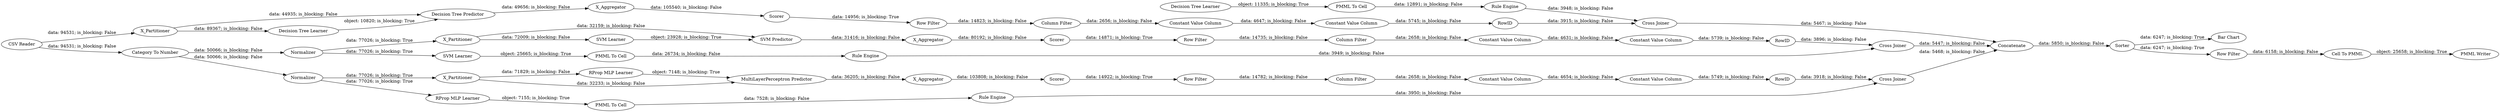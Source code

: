 digraph {
	"1397240996117738543_290" [label="Constant Value Column"]
	"3687455650852451762_34" [label="Rule Engine"]
	"133684992344951097_2" [label=X_Partitioner]
	"2440682722920850114_33" [label="SVM Learner"]
	"3737785686449170573_294" [label="Column Filter"]
	"1397240996117738543_293" [label=RowID]
	"2440682722920850114_34" [label="PMML To Cell"]
	"133684992344951097_41" [label=Scorer]
	"7526810504980078911_294" [label="Column Filter"]
	"2821506481518723873_7" [label=X_Aggregator]
	"-2907337958881659453_39" [label=Normalizer]
	"2821506481518723873_2" [label=X_Partitioner]
	"-2907337958881659453_31" [label="RProp MLP Learner"]
	"-2907337958881659453_40" [label=Scorer]
	"6886811412465651821_54" [label="Cell To PMML"]
	"3737785686449170573_290" [label="Constant Value Column"]
	"1397240996117738543_292" [label="Constant Value Column"]
	"6886811412465651821_62" [label="CSV Reader"]
	"-2073272700560796126_35" [label="RProp MLP Learner"]
	"3737785686449170573_293" [label=RowID]
	"6886811412465651821_58" [label="Category To Number"]
	"1397240996117738543_294" [label="Column Filter"]
	"1397240996117738543_9" [label="Row Filter"]
	"6886811412465651821_60" [label=Concatenate]
	"3687455650852451762_33" [label="Decision Tree Learner"]
	"6886811412465651821_59" [label="Bar Chart"]
	"2821506481518723873_32" [label="Decision Tree Predictor"]
	"-2907337958881659453_2" [label=X_Partitioner]
	"-2907337958881659453_32" [label="MultiLayerPerceptron Predictor"]
	"7526810504980078911_290" [label="Constant Value Column"]
	"-2073272700560796126_34" [label="Rule Engine"]
	"-2907337958881659453_7" [label=X_Aggregator]
	"6886811412465651821_53" [label="Row Filter"]
	"6886811412465651821_61" [label="PMML Writer"]
	"3737785686449170573_9" [label="Row Filter"]
	"7526810504980078911_9" [label="Row Filter"]
	"3737785686449170573_292" [label="Constant Value Column"]
	"-2073272700560796126_22" [label="PMML To Cell"]
	"7526810504980078911_292" [label="Constant Value Column"]
	"2821506481518723873_39" [label=Scorer]
	"2821506481518723873_38" [label="Cross Joiner"]
	"133684992344951097_40" [label=Normalizer]
	"133684992344951097_32" [label="SVM Predictor"]
	"7526810504980078911_293" [label=RowID]
	"3687455650852451762_28" [label="PMML To Cell"]
	"133684992344951097_31" [label="SVM Learner"]
	"133684992344951097_7" [label=X_Aggregator]
	"133684992344951097_39" [label="Cross Joiner"]
	"6886811412465651821_52" [label=Sorter]
	"2440682722920850114_35" [label="Rule Engine"]
	"2821506481518723873_31" [label="Decision Tree Learner"]
	"-2907337958881659453_38" [label="Cross Joiner"]
	"-2073272700560796126_34" -> "-2907337958881659453_38" [label="data: 3950; is_blocking: False"]
	"133684992344951097_31" -> "133684992344951097_32" [label="object: 23928; is_blocking: True"]
	"6886811412465651821_62" -> "2821506481518723873_2" [label="data: 94531; is_blocking: False"]
	"7526810504980078911_292" -> "7526810504980078911_293" [label="data: 5739; is_blocking: False"]
	"2821506481518723873_32" -> "2821506481518723873_7" [label="data: 49656; is_blocking: False"]
	"2440682722920850114_33" -> "2440682722920850114_34" [label="object: 25665; is_blocking: True"]
	"2821506481518723873_2" -> "2821506481518723873_32" [label="data: 44935; is_blocking: False"]
	"133684992344951097_40" -> "133684992344951097_2" [label="data: 77026; is_blocking: True"]
	"-2907337958881659453_2" -> "-2907337958881659453_31" [label="data: 71829; is_blocking: False"]
	"-2073272700560796126_22" -> "-2073272700560796126_34" [label="data: 7528; is_blocking: False"]
	"6886811412465651821_52" -> "6886811412465651821_59" [label="data: 6247; is_blocking: True"]
	"1397240996117738543_290" -> "1397240996117738543_292" [label="data: 4647; is_blocking: False"]
	"-2907337958881659453_31" -> "-2907337958881659453_32" [label="object: 7148; is_blocking: True"]
	"1397240996117738543_292" -> "1397240996117738543_293" [label="data: 5745; is_blocking: False"]
	"1397240996117738543_294" -> "1397240996117738543_290" [label="data: 2656; is_blocking: False"]
	"2821506481518723873_7" -> "2821506481518723873_39" [label="data: 105540; is_blocking: False"]
	"2821506481518723873_2" -> "2821506481518723873_31" [label="data: 89367; is_blocking: False"]
	"2821506481518723873_31" -> "2821506481518723873_32" [label="object: 10820; is_blocking: True"]
	"-2907337958881659453_39" -> "-2907337958881659453_2" [label="data: 77026; is_blocking: True"]
	"6886811412465651821_53" -> "6886811412465651821_54" [label="data: 6158; is_blocking: False"]
	"-2907337958881659453_32" -> "-2907337958881659453_7" [label="data: 36205; is_blocking: False"]
	"-2907337958881659453_7" -> "-2907337958881659453_40" [label="data: 103808; is_blocking: False"]
	"-2907337958881659453_38" -> "6886811412465651821_60" [label="data: 5468; is_blocking: False"]
	"3737785686449170573_293" -> "-2907337958881659453_38" [label="data: 3918; is_blocking: False"]
	"6886811412465651821_62" -> "6886811412465651821_58" [label="data: 94531; is_blocking: False"]
	"-2907337958881659453_39" -> "-2073272700560796126_35" [label="data: 77026; is_blocking: True"]
	"3737785686449170573_9" -> "3737785686449170573_294" [label="data: 14782; is_blocking: False"]
	"133684992344951097_39" -> "6886811412465651821_60" [label="data: 5447; is_blocking: False"]
	"6886811412465651821_52" -> "6886811412465651821_53" [label="data: 6247; is_blocking: True"]
	"133684992344951097_7" -> "133684992344951097_41" [label="data: 80192; is_blocking: False"]
	"7526810504980078911_293" -> "133684992344951097_39" [label="data: 3896; is_blocking: False"]
	"2440682722920850114_34" -> "2440682722920850114_35" [label="data: 26734; is_blocking: False"]
	"6886811412465651821_58" -> "133684992344951097_40" [label="data: 50066; is_blocking: False"]
	"133684992344951097_2" -> "133684992344951097_31" [label="data: 72009; is_blocking: False"]
	"133684992344951097_2" -> "133684992344951097_32" [label="data: 32159; is_blocking: False"]
	"3687455650852451762_28" -> "3687455650852451762_34" [label="data: 12891; is_blocking: False"]
	"2821506481518723873_39" -> "1397240996117738543_9" [label="data: 14956; is_blocking: True"]
	"7526810504980078911_294" -> "7526810504980078911_290" [label="data: 2658; is_blocking: False"]
	"133684992344951097_40" -> "2440682722920850114_33" [label="data: 77026; is_blocking: True"]
	"133684992344951097_32" -> "133684992344951097_7" [label="data: 31416; is_blocking: False"]
	"3687455650852451762_33" -> "3687455650852451762_28" [label="object: 11335; is_blocking: True"]
	"1397240996117738543_9" -> "1397240996117738543_294" [label="data: 14823; is_blocking: False"]
	"2821506481518723873_38" -> "6886811412465651821_60" [label="data: 5467; is_blocking: False"]
	"6886811412465651821_58" -> "-2907337958881659453_39" [label="data: 50066; is_blocking: False"]
	"-2907337958881659453_40" -> "3737785686449170573_9" [label="data: 14922; is_blocking: True"]
	"2440682722920850114_35" -> "133684992344951097_39" [label="data: 3949; is_blocking: False"]
	"3737785686449170573_290" -> "3737785686449170573_292" [label="data: 4654; is_blocking: False"]
	"3737785686449170573_294" -> "3737785686449170573_290" [label="data: 2658; is_blocking: False"]
	"7526810504980078911_9" -> "7526810504980078911_294" [label="data: 14735; is_blocking: False"]
	"-2073272700560796126_35" -> "-2073272700560796126_22" [label="object: 7155; is_blocking: True"]
	"133684992344951097_41" -> "7526810504980078911_9" [label="data: 14871; is_blocking: True"]
	"3737785686449170573_292" -> "3737785686449170573_293" [label="data: 5749; is_blocking: False"]
	"-2907337958881659453_2" -> "-2907337958881659453_32" [label="data: 32233; is_blocking: False"]
	"3687455650852451762_34" -> "2821506481518723873_38" [label="data: 3948; is_blocking: False"]
	"6886811412465651821_60" -> "6886811412465651821_52" [label="data: 5850; is_blocking: False"]
	"7526810504980078911_290" -> "7526810504980078911_292" [label="data: 4631; is_blocking: False"]
	"6886811412465651821_54" -> "6886811412465651821_61" [label="object: 25658; is_blocking: True"]
	"1397240996117738543_293" -> "2821506481518723873_38" [label="data: 3915; is_blocking: False"]
	rankdir=LR
}

